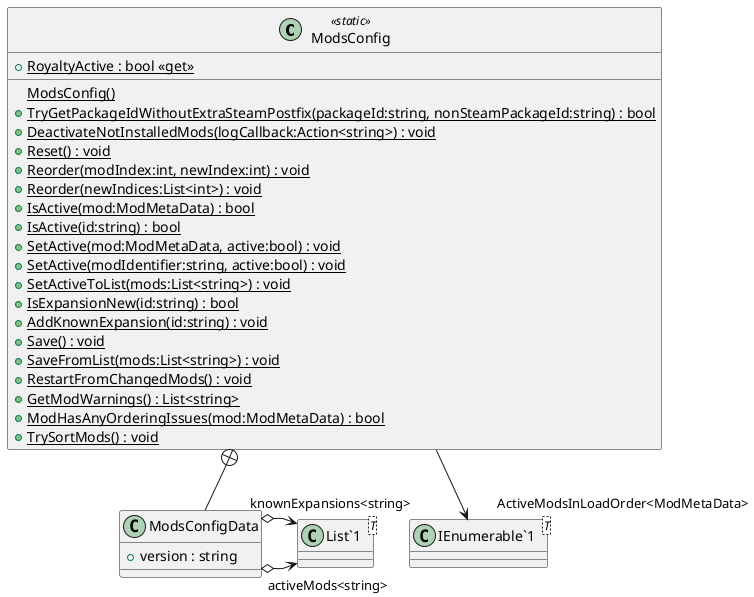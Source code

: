 @startuml
class ModsConfig <<static>> {
    + {static} RoyaltyActive : bool <<get>>
    {static} ModsConfig()
    + {static} TryGetPackageIdWithoutExtraSteamPostfix(packageId:string, nonSteamPackageId:string) : bool
    + {static} DeactivateNotInstalledMods(logCallback:Action<string>) : void
    + {static} Reset() : void
    + {static} Reorder(modIndex:int, newIndex:int) : void
    + {static} Reorder(newIndices:List<int>) : void
    + {static} IsActive(mod:ModMetaData) : bool
    + {static} IsActive(id:string) : bool
    + {static} SetActive(mod:ModMetaData, active:bool) : void
    + {static} SetActive(modIdentifier:string, active:bool) : void
    + {static} SetActiveToList(mods:List<string>) : void
    + {static} IsExpansionNew(id:string) : bool
    + {static} AddKnownExpansion(id:string) : void
    + {static} Save() : void
    + {static} SaveFromList(mods:List<string>) : void
    + {static} RestartFromChangedMods() : void
    + {static} GetModWarnings() : List<string>
    + {static} ModHasAnyOrderingIssues(mod:ModMetaData) : bool
    + {static} TrySortMods() : void
}
class ModsConfigData {
    + version : string
}
class "IEnumerable`1"<T> {
}
class "List`1"<T> {
}
ModsConfig --> "ActiveModsInLoadOrder<ModMetaData>" "IEnumerable`1"
ModsConfig +-- ModsConfigData
ModsConfigData o-> "activeMods<string>" "List`1"
ModsConfigData o-> "knownExpansions<string>" "List`1"
@enduml
